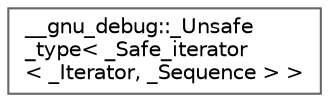 digraph "Graphical Class Hierarchy"
{
 // LATEX_PDF_SIZE
  bgcolor="transparent";
  edge [fontname=Helvetica,fontsize=10,labelfontname=Helvetica,labelfontsize=10];
  node [fontname=Helvetica,fontsize=10,shape=box,height=0.2,width=0.4];
  rankdir="LR";
  Node0 [id="Node000000",label="__gnu_debug::_Unsafe\l_type\< _Safe_iterator\l\< _Iterator, _Sequence \> \>",height=0.2,width=0.4,color="grey40", fillcolor="white", style="filled",URL="$struct____gnu__debug_1_1___unsafe__type_3_01___safe__iterator_3_01___iterator_00_01___sequence_01_4_01_4.html",tooltip=" "];
}
